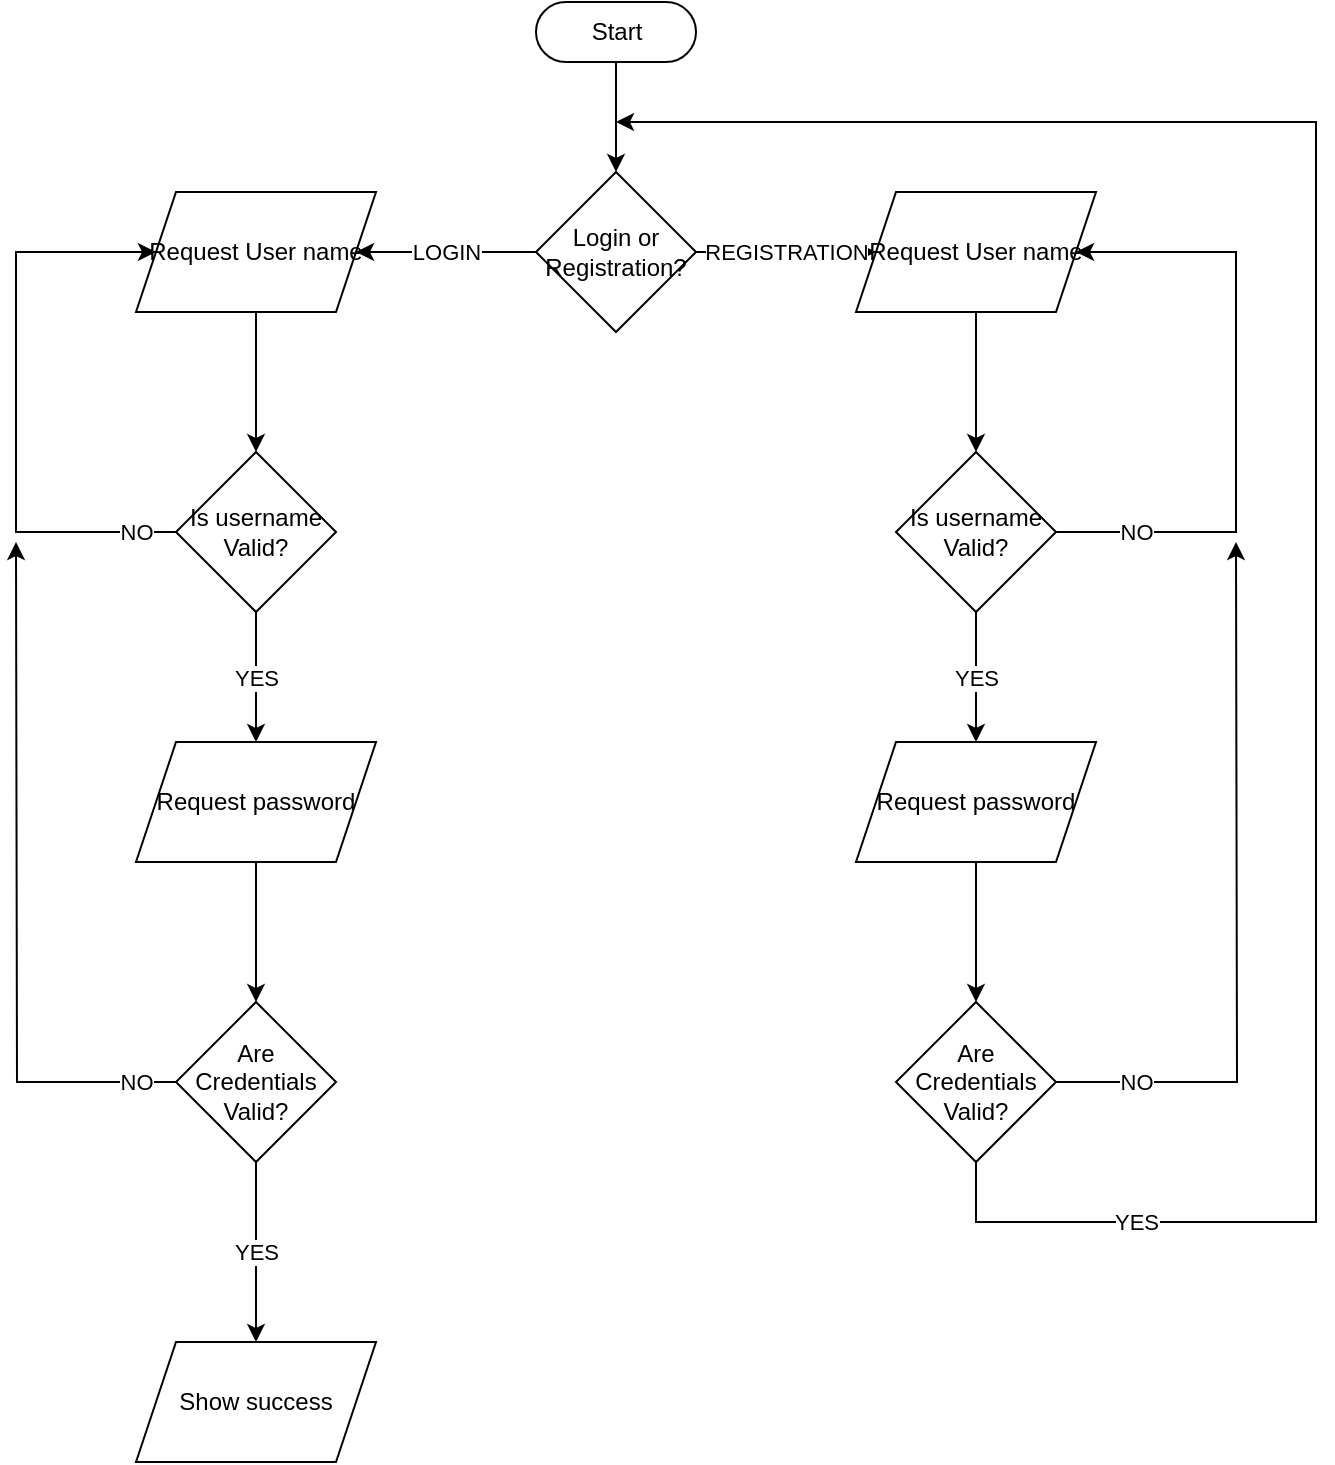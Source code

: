 <mxfile version="18.1.3" type="device"><diagram id="Hq_8TUN5p9z4YZjWeTys" name="Page-1"><mxGraphModel dx="989" dy="557" grid="1" gridSize="10" guides="1" tooltips="1" connect="1" arrows="1" fold="1" page="1" pageScale="1" pageWidth="827" pageHeight="1169" math="0" shadow="0"><root><mxCell id="0"/><mxCell id="1" parent="0"/><mxCell id="fHq0ZN30SKYfiLvqYIkD-9" value="" style="edgeStyle=orthogonalEdgeStyle;rounded=0;orthogonalLoop=1;jettySize=auto;html=1;" edge="1" parent="1" source="fHq0ZN30SKYfiLvqYIkD-1" target="fHq0ZN30SKYfiLvqYIkD-8"><mxGeometry relative="1" as="geometry"/></mxCell><mxCell id="fHq0ZN30SKYfiLvqYIkD-1" value="Start" style="html=1;dashed=0;whitespace=wrap;shape=mxgraph.dfd.start" vertex="1" parent="1"><mxGeometry x="370" y="290" width="80" height="30" as="geometry"/></mxCell><mxCell id="fHq0ZN30SKYfiLvqYIkD-11" value="LOGIN" style="edgeStyle=orthogonalEdgeStyle;rounded=0;orthogonalLoop=1;jettySize=auto;html=1;" edge="1" parent="1" source="fHq0ZN30SKYfiLvqYIkD-8" target="fHq0ZN30SKYfiLvqYIkD-10"><mxGeometry relative="1" as="geometry"/></mxCell><mxCell id="fHq0ZN30SKYfiLvqYIkD-30" value="REGISTRATION" style="edgeStyle=orthogonalEdgeStyle;rounded=0;orthogonalLoop=1;jettySize=auto;html=1;" edge="1" parent="1" source="fHq0ZN30SKYfiLvqYIkD-8" target="fHq0ZN30SKYfiLvqYIkD-27"><mxGeometry relative="1" as="geometry"/></mxCell><mxCell id="fHq0ZN30SKYfiLvqYIkD-8" value="Login or Registration?" style="rhombus;whiteSpace=wrap;html=1;dashed=0;" vertex="1" parent="1"><mxGeometry x="370" y="375" width="80" height="80" as="geometry"/></mxCell><mxCell id="fHq0ZN30SKYfiLvqYIkD-21" value="" style="edgeStyle=orthogonalEdgeStyle;rounded=0;orthogonalLoop=1;jettySize=auto;html=1;" edge="1" parent="1" source="fHq0ZN30SKYfiLvqYIkD-10" target="fHq0ZN30SKYfiLvqYIkD-20"><mxGeometry relative="1" as="geometry"/></mxCell><mxCell id="fHq0ZN30SKYfiLvqYIkD-10" value="Request User name" style="shape=parallelogram;perimeter=parallelogramPerimeter;whiteSpace=wrap;html=1;fixedSize=1;" vertex="1" parent="1"><mxGeometry x="170" y="385" width="120" height="60" as="geometry"/></mxCell><mxCell id="fHq0ZN30SKYfiLvqYIkD-19" value="" style="edgeStyle=orthogonalEdgeStyle;rounded=0;orthogonalLoop=1;jettySize=auto;html=1;" edge="1" parent="1" source="fHq0ZN30SKYfiLvqYIkD-14" target="fHq0ZN30SKYfiLvqYIkD-18"><mxGeometry relative="1" as="geometry"/></mxCell><mxCell id="fHq0ZN30SKYfiLvqYIkD-14" value="Request password" style="shape=parallelogram;perimeter=parallelogramPerimeter;whiteSpace=wrap;html=1;fixedSize=1;" vertex="1" parent="1"><mxGeometry x="170" y="660" width="120" height="60" as="geometry"/></mxCell><mxCell id="fHq0ZN30SKYfiLvqYIkD-25" value="YES" style="edgeStyle=orthogonalEdgeStyle;rounded=0;orthogonalLoop=1;jettySize=auto;html=1;" edge="1" parent="1" source="fHq0ZN30SKYfiLvqYIkD-18" target="fHq0ZN30SKYfiLvqYIkD-24"><mxGeometry relative="1" as="geometry"/></mxCell><mxCell id="fHq0ZN30SKYfiLvqYIkD-26" value="NO" style="edgeStyle=orthogonalEdgeStyle;rounded=0;orthogonalLoop=1;jettySize=auto;html=1;" edge="1" parent="1" source="fHq0ZN30SKYfiLvqYIkD-18"><mxGeometry x="-0.885" relative="1" as="geometry"><mxPoint x="110" y="560" as="targetPoint"/><mxPoint as="offset"/></mxGeometry></mxCell><mxCell id="fHq0ZN30SKYfiLvqYIkD-18" value="Are Credentials Valid?" style="rhombus;whiteSpace=wrap;html=1;" vertex="1" parent="1"><mxGeometry x="190" y="790" width="80" height="80" as="geometry"/></mxCell><mxCell id="fHq0ZN30SKYfiLvqYIkD-22" value="YES" style="edgeStyle=orthogonalEdgeStyle;rounded=0;orthogonalLoop=1;jettySize=auto;html=1;" edge="1" parent="1" source="fHq0ZN30SKYfiLvqYIkD-20" target="fHq0ZN30SKYfiLvqYIkD-14"><mxGeometry relative="1" as="geometry"/></mxCell><mxCell id="fHq0ZN30SKYfiLvqYIkD-23" value="NO" style="edgeStyle=orthogonalEdgeStyle;rounded=0;orthogonalLoop=1;jettySize=auto;html=1;entryX=0;entryY=0.5;entryDx=0;entryDy=0;" edge="1" parent="1" source="fHq0ZN30SKYfiLvqYIkD-20" target="fHq0ZN30SKYfiLvqYIkD-10"><mxGeometry x="-0.862" relative="1" as="geometry"><Array as="points"><mxPoint x="110" y="555"/><mxPoint x="110" y="415"/></Array><mxPoint as="offset"/></mxGeometry></mxCell><mxCell id="fHq0ZN30SKYfiLvqYIkD-20" value="Is username Valid?" style="rhombus;whiteSpace=wrap;html=1;" vertex="1" parent="1"><mxGeometry x="190" y="515" width="80" height="80" as="geometry"/></mxCell><mxCell id="fHq0ZN30SKYfiLvqYIkD-24" value="Show success" style="shape=parallelogram;perimeter=parallelogramPerimeter;whiteSpace=wrap;html=1;fixedSize=1;" vertex="1" parent="1"><mxGeometry x="170" y="960" width="120" height="60" as="geometry"/></mxCell><mxCell id="fHq0ZN30SKYfiLvqYIkD-29" value="" style="edgeStyle=orthogonalEdgeStyle;rounded=0;orthogonalLoop=1;jettySize=auto;html=1;" edge="1" parent="1" source="fHq0ZN30SKYfiLvqYIkD-27" target="fHq0ZN30SKYfiLvqYIkD-28"><mxGeometry relative="1" as="geometry"/></mxCell><mxCell id="fHq0ZN30SKYfiLvqYIkD-27" value="&lt;span style=&quot;&quot;&gt;Request User name&lt;/span&gt;" style="shape=parallelogram;perimeter=parallelogramPerimeter;whiteSpace=wrap;html=1;fixedSize=1;" vertex="1" parent="1"><mxGeometry x="530" y="385" width="120" height="60" as="geometry"/></mxCell><mxCell id="fHq0ZN30SKYfiLvqYIkD-32" value="YES" style="edgeStyle=orthogonalEdgeStyle;rounded=0;orthogonalLoop=1;jettySize=auto;html=1;" edge="1" parent="1" source="fHq0ZN30SKYfiLvqYIkD-28" target="fHq0ZN30SKYfiLvqYIkD-31"><mxGeometry relative="1" as="geometry"/></mxCell><mxCell id="fHq0ZN30SKYfiLvqYIkD-37" value="NO" style="edgeStyle=orthogonalEdgeStyle;rounded=0;orthogonalLoop=1;jettySize=auto;html=1;entryX=1;entryY=0.5;entryDx=0;entryDy=0;" edge="1" parent="1" source="fHq0ZN30SKYfiLvqYIkD-28" target="fHq0ZN30SKYfiLvqYIkD-27"><mxGeometry x="-0.742" relative="1" as="geometry"><Array as="points"><mxPoint x="720" y="555"/><mxPoint x="720" y="415"/></Array><mxPoint as="offset"/></mxGeometry></mxCell><mxCell id="fHq0ZN30SKYfiLvqYIkD-28" value="&lt;span style=&quot;&quot;&gt;Is username Valid?&lt;/span&gt;" style="rhombus;whiteSpace=wrap;html=1;" vertex="1" parent="1"><mxGeometry x="550" y="515" width="80" height="80" as="geometry"/></mxCell><mxCell id="fHq0ZN30SKYfiLvqYIkD-35" value="" style="edgeStyle=orthogonalEdgeStyle;rounded=0;orthogonalLoop=1;jettySize=auto;html=1;" edge="1" parent="1" source="fHq0ZN30SKYfiLvqYIkD-31" target="fHq0ZN30SKYfiLvqYIkD-33"><mxGeometry relative="1" as="geometry"/></mxCell><mxCell id="fHq0ZN30SKYfiLvqYIkD-31" value="Request password" style="shape=parallelogram;perimeter=parallelogramPerimeter;whiteSpace=wrap;html=1;fixedSize=1;" vertex="1" parent="1"><mxGeometry x="530" y="660" width="120" height="60" as="geometry"/></mxCell><mxCell id="fHq0ZN30SKYfiLvqYIkD-38" value="NO" style="edgeStyle=orthogonalEdgeStyle;rounded=0;orthogonalLoop=1;jettySize=auto;html=1;" edge="1" parent="1" source="fHq0ZN30SKYfiLvqYIkD-33"><mxGeometry x="-0.778" relative="1" as="geometry"><mxPoint x="720" y="560" as="targetPoint"/><mxPoint as="offset"/></mxGeometry></mxCell><mxCell id="fHq0ZN30SKYfiLvqYIkD-39" value="YES" style="edgeStyle=orthogonalEdgeStyle;rounded=0;orthogonalLoop=1;jettySize=auto;html=1;" edge="1" parent="1" source="fHq0ZN30SKYfiLvqYIkD-33"><mxGeometry x="-0.8" relative="1" as="geometry"><mxPoint x="410" y="350" as="targetPoint"/><Array as="points"><mxPoint x="590" y="900"/><mxPoint x="760" y="900"/><mxPoint x="760" y="350"/></Array><mxPoint as="offset"/></mxGeometry></mxCell><mxCell id="fHq0ZN30SKYfiLvqYIkD-33" value="Are Credentials Valid?" style="rhombus;whiteSpace=wrap;html=1;" vertex="1" parent="1"><mxGeometry x="550" y="790" width="80" height="80" as="geometry"/></mxCell></root></mxGraphModel></diagram></mxfile>